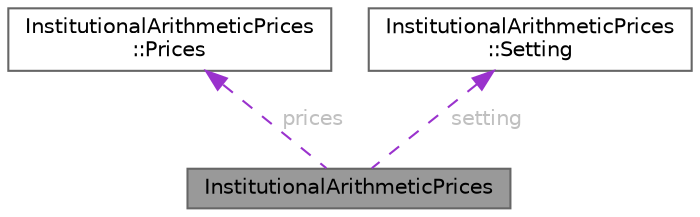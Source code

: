 digraph "InstitutionalArithmeticPrices"
{
 // LATEX_PDF_SIZE
  bgcolor="transparent";
  edge [fontname=Helvetica,fontsize=10,labelfontname=Helvetica,labelfontsize=10];
  node [fontname=Helvetica,fontsize=10,shape=box,height=0.2,width=0.4];
  Node1 [id="Node000001",label="InstitutionalArithmeticPrices",height=0.2,width=0.4,color="gray40", fillcolor="grey60", style="filled", fontcolor="black",tooltip=" "];
  Node2 -> Node1 [id="edge1_Node000001_Node000002",dir="back",color="darkorchid3",style="dashed",tooltip=" ",label=" prices",fontcolor="grey" ];
  Node2 [id="Node000002",label="InstitutionalArithmeticPrices\l::Prices",height=0.2,width=0.4,color="gray40", fillcolor="white", style="filled",URL="$struct_institutional_arithmetic_prices_1_1_prices.html",tooltip=" "];
  Node3 -> Node1 [id="edge2_Node000001_Node000003",dir="back",color="darkorchid3",style="dashed",tooltip=" ",label=" setting",fontcolor="grey" ];
  Node3 [id="Node000003",label="InstitutionalArithmeticPrices\l::Setting",height=0.2,width=0.4,color="gray40", fillcolor="white", style="filled",URL="$struct_institutional_arithmetic_prices_1_1_setting.html",tooltip=" "];
}

